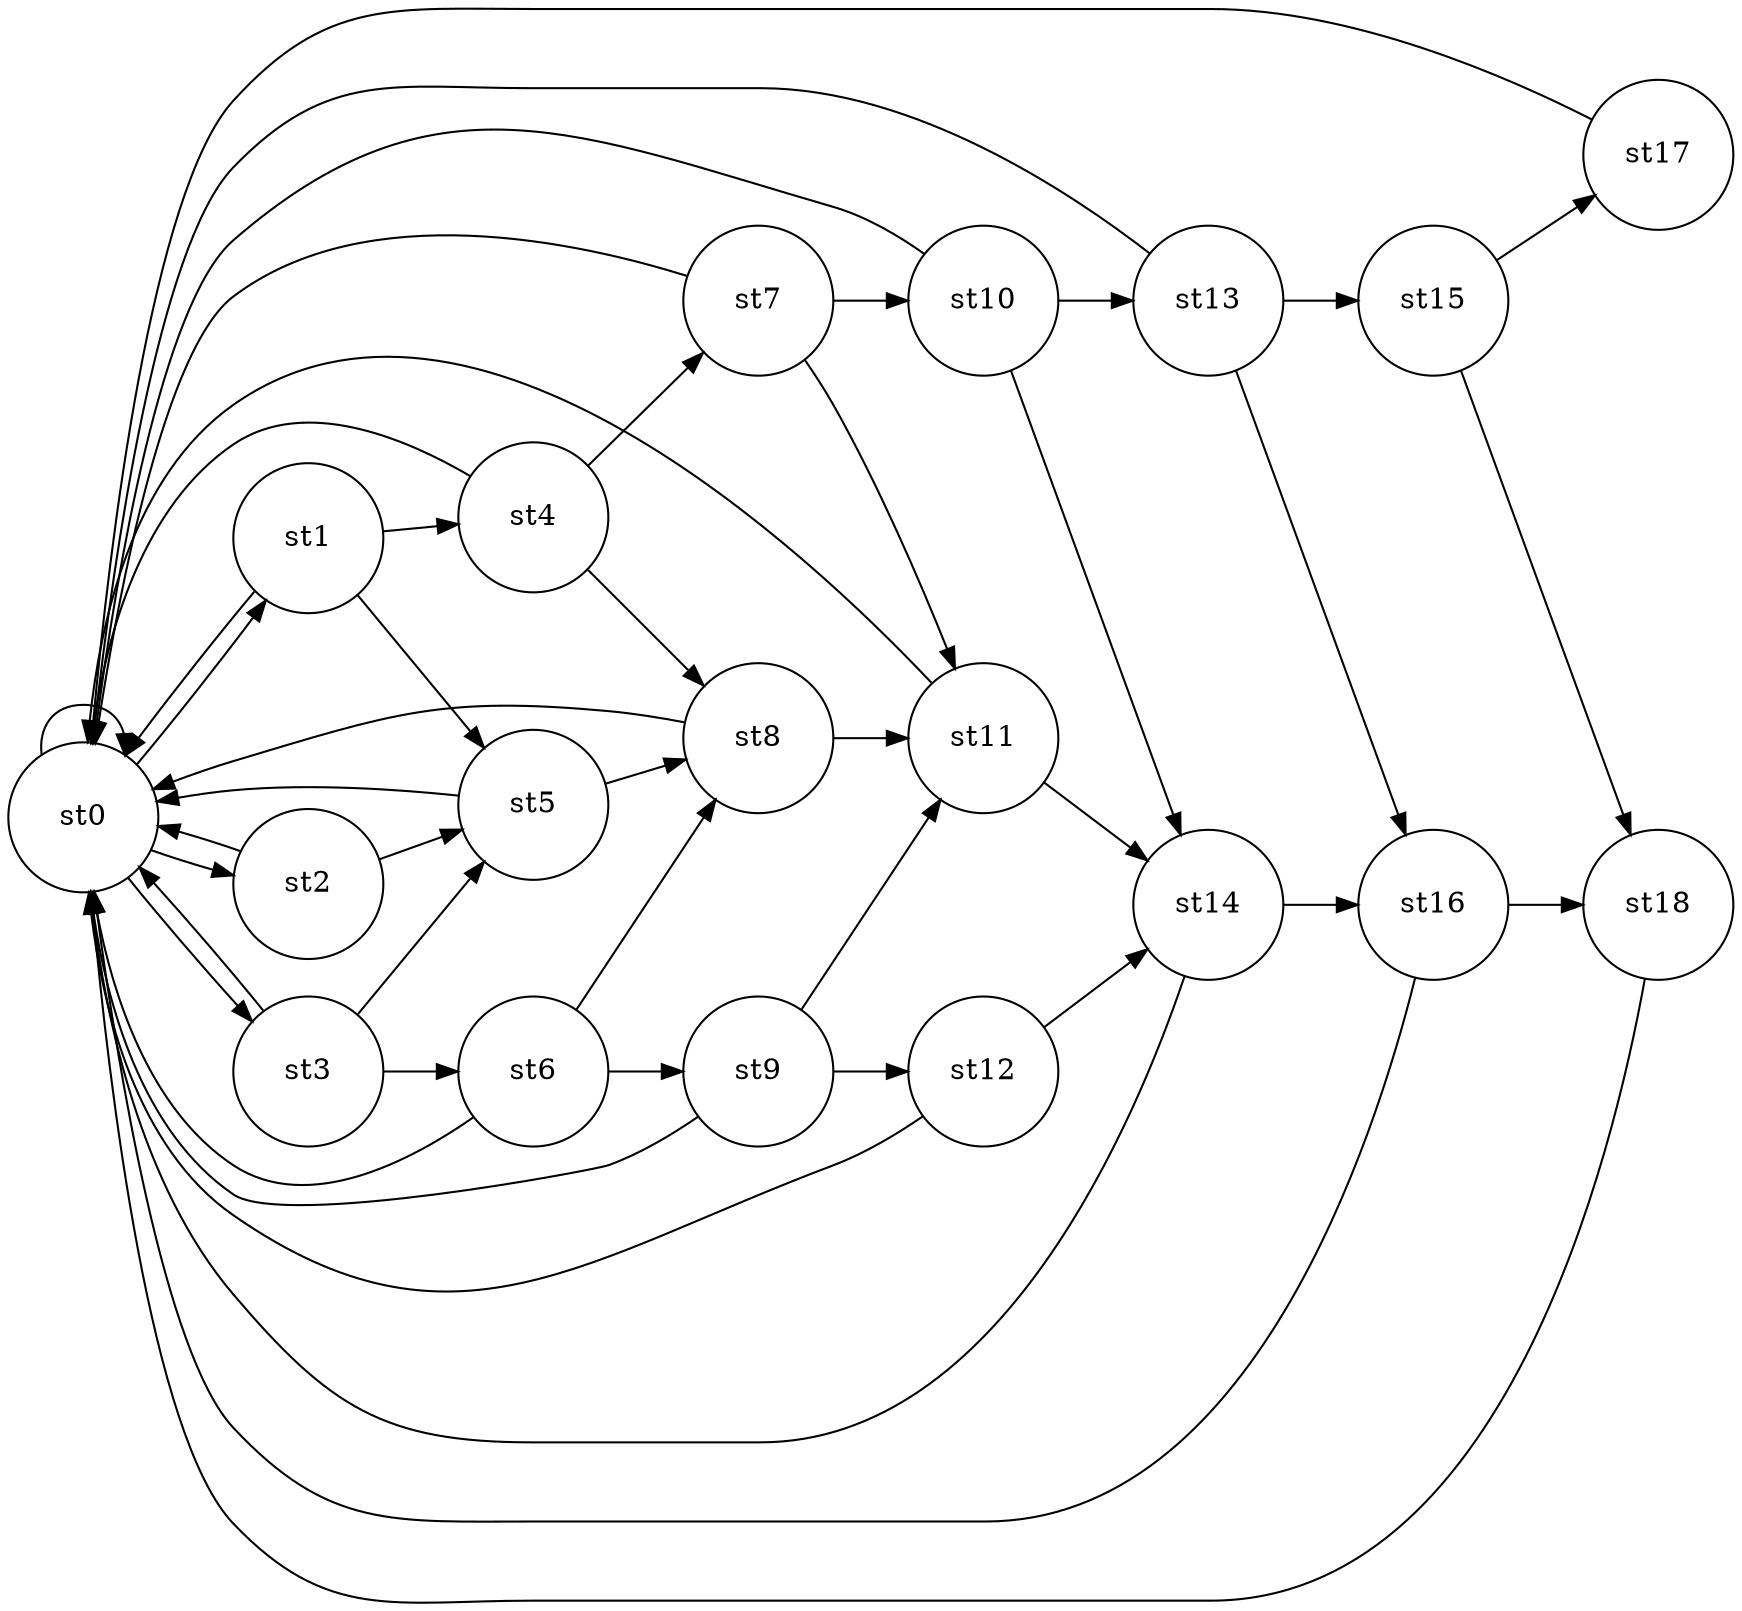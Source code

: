 #Total states is 0, including 0 states and 0 newstates
#Total transisions is 0, including 0 transistions and 0 new transitions
digraph finite_state_machine {
	rankdir=LR;
	size="20,20";
	resolution="300";
	overlap=false;

	node [shape = circle, fixedsize=true, width = 1, color = red, style = filled];

	node [shape = circle, color = black, style = unfilled];
	st0;
 	st1;
 	st10;
 	st11;
 	st12;
 	st13;
 	st14;
 	st15;
 	st16;
 	st17;
 	st18;
 	st2;
 	st3;
 	st4;
 	st5;
 	st6;
 	st7;
 	st8;
 	st9;
 	st0 -> st0;
	st0 -> st1;
	st0 -> st2;
	st0 -> st3;
	st1 -> st0;
	st1 -> st4;
	st1 -> st5;
	st10 -> st0;
	st10 -> st13;
	st10 -> st14;
	st11 -> st0;
	st11 -> st14;
	st12 -> st0;
	st12 -> st14;
	st13 -> st0;
	st13 -> st15;
	st13 -> st16;
	st14 -> st0;
	st14 -> st16;
	st15 -> st17;
	st15 -> st18;
	st16 -> st0;
	st16 -> st18;
	st17 -> st0;
	st18 -> st0;
	st2 -> st0;
	st2 -> st5;
	st3 -> st0;
	st3 -> st5;
	st3 -> st6;
	st4 -> st0;
	st4 -> st7;
	st4 -> st8;
	st5 -> st0;
	st5 -> st8;
	st6 -> st0;
	st6 -> st8;
	st6 -> st9;
	st7 -> st0;
	st7 -> st10;
	st7 -> st11;
	st8 -> st0;
	st8 -> st11;
	st9 -> st0;
	st9 -> st11;
	st9 -> st12;
}
